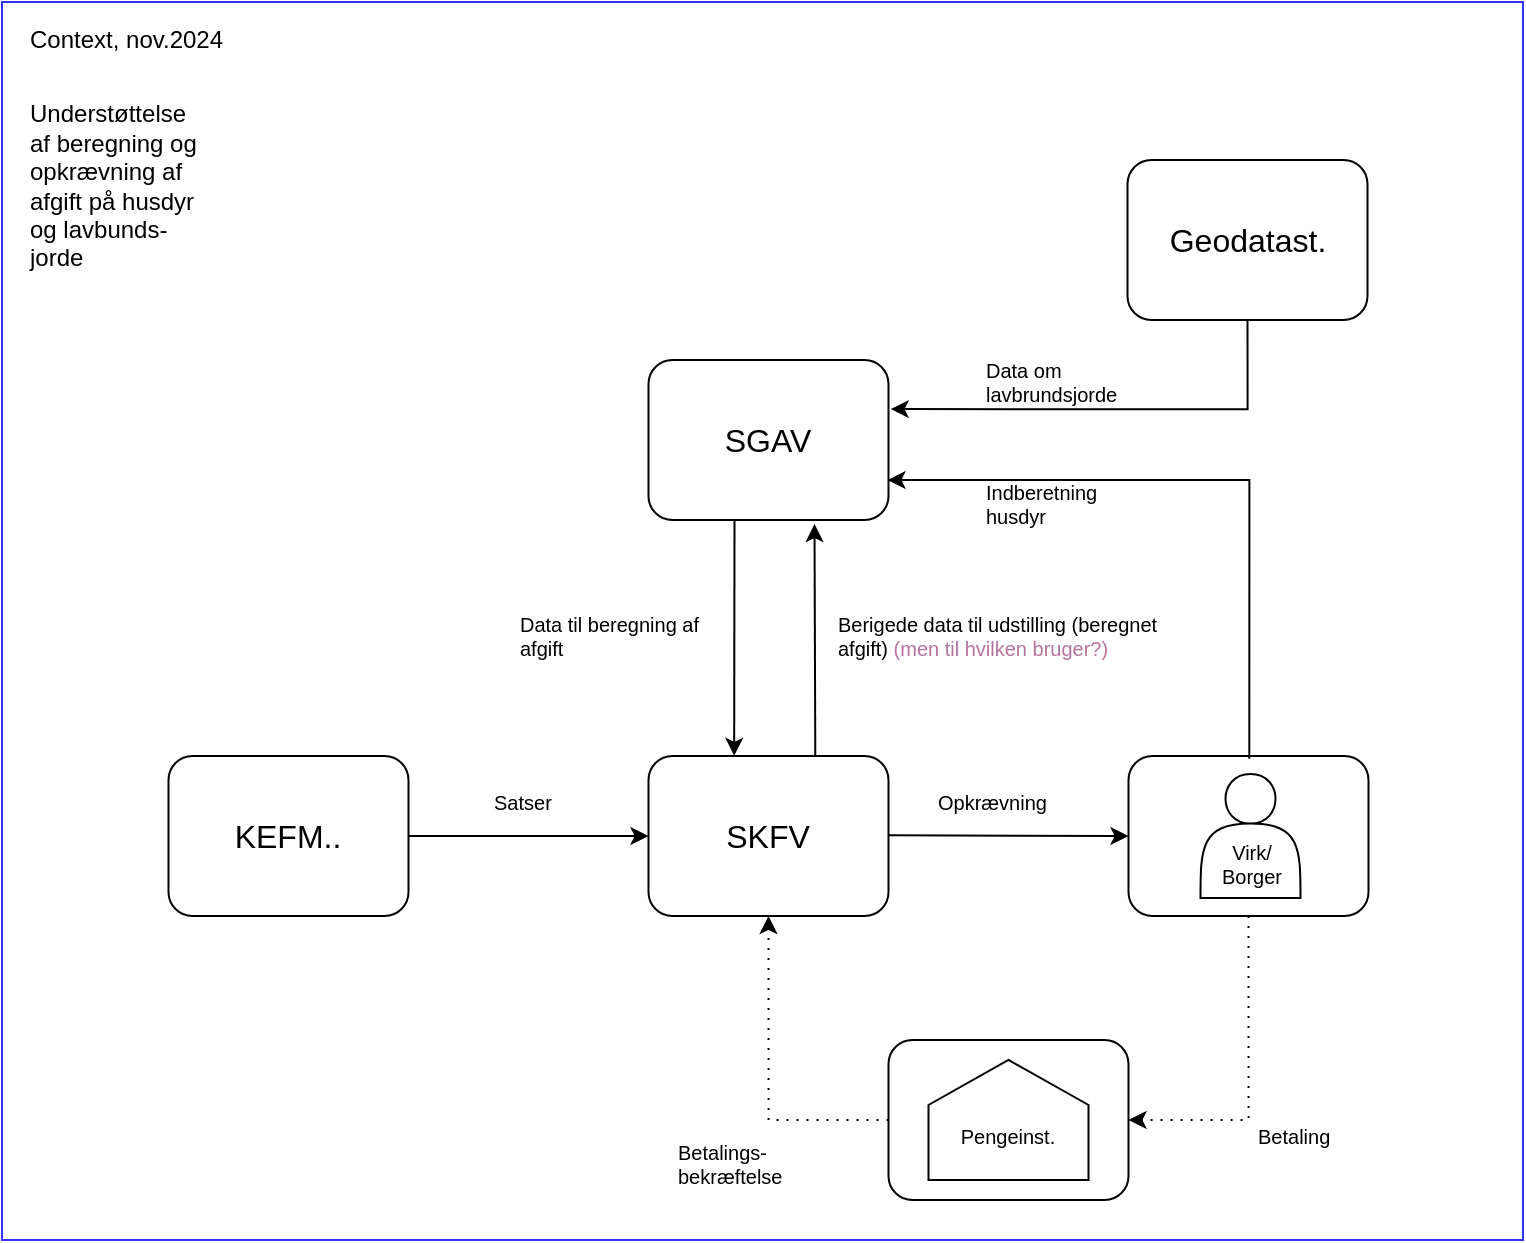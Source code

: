 <mxfile version="24.9.1">
  <diagram name="Page-1" id="S5U_yXKKdmuBEsmlaGM5">
    <mxGraphModel dx="1185" dy="632" grid="1" gridSize="10" guides="1" tooltips="1" connect="1" arrows="1" fold="1" page="1" pageScale="1" pageWidth="827" pageHeight="1169" math="0" shadow="0">
      <root>
        <mxCell id="0" />
        <mxCell id="1" parent="0" />
        <mxCell id="VAO1xHc-wEqoA3QT3B27-7" value="" style="rounded=1;whiteSpace=wrap;html=1;fontSize=16;fillColor=none;gradientColor=none;fillStyle=auto;" parent="1" vertex="1">
          <mxGeometry x="604.25" y="418" width="120" height="80" as="geometry" />
        </mxCell>
        <mxCell id="VAO1xHc-wEqoA3QT3B27-27" value="" style="rounded=0;whiteSpace=wrap;html=1;fillColor=none;strokeColor=#3333FF;" parent="1" vertex="1">
          <mxGeometry x="41" y="41" width="760.5" height="619" as="geometry" />
        </mxCell>
        <mxCell id="VAO1xHc-wEqoA3QT3B27-1" value="SGAV" style="rounded=1;whiteSpace=wrap;html=1;fontSize=16;align=center;" parent="1" vertex="1">
          <mxGeometry x="364.25" y="220" width="120" height="80" as="geometry" />
        </mxCell>
        <mxCell id="VAO1xHc-wEqoA3QT3B27-2" value="SKFV" style="rounded=1;whiteSpace=wrap;html=1;fontSize=16;align=center;" parent="1" vertex="1">
          <mxGeometry x="364.25" y="418" width="120" height="80" as="geometry" />
        </mxCell>
        <mxCell id="VAO1xHc-wEqoA3QT3B27-11" style="edgeStyle=orthogonalEdgeStyle;rounded=0;orthogonalLoop=1;jettySize=auto;html=1;" parent="1" source="VAO1xHc-wEqoA3QT3B27-4" target="VAO1xHc-wEqoA3QT3B27-2" edge="1">
          <mxGeometry relative="1" as="geometry" />
        </mxCell>
        <mxCell id="VAO1xHc-wEqoA3QT3B27-4" value="KEFM.." style="rounded=1;whiteSpace=wrap;html=1;fontSize=16;" parent="1" vertex="1">
          <mxGeometry x="124.25" y="418" width="120" height="80" as="geometry" />
        </mxCell>
        <mxCell id="VAO1xHc-wEqoA3QT3B27-6" value="" style="shape=actor;whiteSpace=wrap;html=1;" parent="1" vertex="1">
          <mxGeometry x="640.25" y="427" width="50" height="62" as="geometry" />
        </mxCell>
        <mxCell id="VAO1xHc-wEqoA3QT3B27-10" style="edgeStyle=orthogonalEdgeStyle;rounded=0;orthogonalLoop=1;jettySize=auto;html=1;entryX=0.993;entryY=0.733;entryDx=0;entryDy=0;entryPerimeter=0;curved=0;" parent="1" edge="1">
          <mxGeometry relative="1" as="geometry">
            <Array as="points">
              <mxPoint x="664.59" y="280.37" />
            </Array>
            <mxPoint x="664.654" y="419.37" as="sourcePoint" />
            <mxPoint x="483.75" y="280.01" as="targetPoint" />
          </mxGeometry>
        </mxCell>
        <mxCell id="VAO1xHc-wEqoA3QT3B27-14" style="rounded=0;orthogonalLoop=1;jettySize=auto;html=1;entryX=0.357;entryY=-0.001;entryDx=0;entryDy=0;entryPerimeter=0;" parent="1" target="VAO1xHc-wEqoA3QT3B27-2" edge="1">
          <mxGeometry relative="1" as="geometry">
            <mxPoint x="407.25" y="300" as="sourcePoint" />
            <mxPoint x="408.25" y="408" as="targetPoint" />
          </mxGeometry>
        </mxCell>
        <mxCell id="VAO1xHc-wEqoA3QT3B27-17" style="rounded=0;orthogonalLoop=1;jettySize=auto;html=1;startArrow=classic;startFill=1;endArrow=none;endFill=0;entryX=0.695;entryY=-0.031;entryDx=0;entryDy=0;entryPerimeter=0;" parent="1" edge="1">
          <mxGeometry relative="1" as="geometry">
            <mxPoint x="447.25" y="302" as="sourcePoint" />
            <mxPoint x="447.65" y="417.52" as="targetPoint" />
          </mxGeometry>
        </mxCell>
        <mxCell id="VAO1xHc-wEqoA3QT3B27-20" value="" style="rounded=1;whiteSpace=wrap;html=1;fontSize=16;fillColor=none;gradientColor=none;fillStyle=auto;" parent="1" vertex="1">
          <mxGeometry x="484.25" y="560" width="120" height="80" as="geometry" />
        </mxCell>
        <mxCell id="VAO1xHc-wEqoA3QT3B27-21" value="" style="shape=offPageConnector;whiteSpace=wrap;html=1;rotation=-180;" parent="1" vertex="1">
          <mxGeometry x="504.25" y="570" width="80" height="60" as="geometry" />
        </mxCell>
        <mxCell id="VAO1xHc-wEqoA3QT3B27-24" style="edgeStyle=orthogonalEdgeStyle;rounded=0;orthogonalLoop=1;jettySize=auto;html=1;entryX=1;entryY=0.5;entryDx=0;entryDy=0;dashed=1;dashPattern=1 4;exitX=0.5;exitY=1;exitDx=0;exitDy=0;" parent="1" source="VAO1xHc-wEqoA3QT3B27-7" target="VAO1xHc-wEqoA3QT3B27-20" edge="1">
          <mxGeometry relative="1" as="geometry">
            <mxPoint x="667.25" y="527" as="sourcePoint" />
          </mxGeometry>
        </mxCell>
        <mxCell id="VAO1xHc-wEqoA3QT3B27-22" value="&lt;font style=&quot;font-size: 10px;&quot;&gt;Virk/&lt;/font&gt;&lt;div style=&quot;font-size: 10px;&quot;&gt;&lt;font style=&quot;font-size: 10px;&quot;&gt;Borger&lt;/font&gt;&lt;/div&gt;" style="rounded=0;whiteSpace=wrap;html=1;strokeColor=none;fillColor=none;fontSize=10;" parent="1" vertex="1">
          <mxGeometry x="606.25" y="462" width="120" height="20" as="geometry" />
        </mxCell>
        <mxCell id="VAO1xHc-wEqoA3QT3B27-23" value="Pengeinst." style="rounded=0;whiteSpace=wrap;html=1;strokeColor=none;fillColor=none;fontSize=10;" parent="1" vertex="1">
          <mxGeometry x="483.75" y="598" width="120" height="20" as="geometry" />
        </mxCell>
        <mxCell id="VAO1xHc-wEqoA3QT3B27-25" style="edgeStyle=orthogonalEdgeStyle;rounded=0;orthogonalLoop=1;jettySize=auto;html=1;entryX=0.5;entryY=1;entryDx=0;entryDy=0;dashed=1;dashPattern=1 4;exitX=0;exitY=0.5;exitDx=0;exitDy=0;" parent="1" source="VAO1xHc-wEqoA3QT3B27-20" target="VAO1xHc-wEqoA3QT3B27-2" edge="1">
          <mxGeometry relative="1" as="geometry">
            <mxPoint x="484.25" y="500" as="sourcePoint" />
            <mxPoint x="424.25" y="580" as="targetPoint" />
          </mxGeometry>
        </mxCell>
        <mxCell id="VAO1xHc-wEqoA3QT3B27-28" value="Understøttelse af beregning og opkrævning af afgift på husdyr og lavbunds-jorde" style="rounded=0;whiteSpace=wrap;html=1;strokeColor=none;align=left;" parent="1" vertex="1">
          <mxGeometry x="53" y="83" width="87" height="100" as="geometry" />
        </mxCell>
        <mxCell id="VAO1xHc-wEqoA3QT3B27-31" value="" style="rounded=0;orthogonalLoop=1;jettySize=auto;html=1;strokeWidth=1;entryX=0;entryY=0.5;entryDx=0;entryDy=0;" parent="1" target="VAO1xHc-wEqoA3QT3B27-7" edge="1">
          <mxGeometry relative="1" as="geometry">
            <mxPoint x="484.25" y="457.667" as="sourcePoint" />
            <mxPoint x="567.25" y="459" as="targetPoint" />
          </mxGeometry>
        </mxCell>
        <mxCell id="VAO1xHc-wEqoA3QT3B27-34" value="Opkrævning" style="rounded=0;whiteSpace=wrap;html=1;strokeColor=none;align=left;fontSize=10;" parent="1" vertex="1">
          <mxGeometry x="507.25" y="431" width="75" height="20" as="geometry" />
        </mxCell>
        <mxCell id="VAO1xHc-wEqoA3QT3B27-35" value="Betaling" style="rounded=0;whiteSpace=wrap;html=1;strokeColor=none;align=left;fontSize=10;" parent="1" vertex="1">
          <mxGeometry x="667.25" y="598" width="75" height="20" as="geometry" />
        </mxCell>
        <mxCell id="VAO1xHc-wEqoA3QT3B27-36" value="Indberetning husdyr" style="rounded=0;whiteSpace=wrap;html=1;strokeColor=none;align=left;fontSize=10;" parent="1" vertex="1">
          <mxGeometry x="531.25" y="282" width="75" height="20" as="geometry" />
        </mxCell>
        <mxCell id="VAO1xHc-wEqoA3QT3B27-38" value="Betalings- bekræftelse" style="rounded=0;whiteSpace=wrap;html=1;strokeColor=none;align=left;fontSize=10;" parent="1" vertex="1">
          <mxGeometry x="377.25" y="602" width="75" height="40" as="geometry" />
        </mxCell>
        <mxCell id="VAO1xHc-wEqoA3QT3B27-39" value="Satser" style="rounded=0;whiteSpace=wrap;html=1;strokeColor=none;align=left;fontSize=10;" parent="1" vertex="1">
          <mxGeometry x="285.25" y="431" width="42" height="20" as="geometry" />
        </mxCell>
        <mxCell id="VAO1xHc-wEqoA3QT3B27-42" value="Berigede data til udstilling (beregnet afgift) &lt;font color=&quot;#b5739d&quot;&gt;(men til hvilken bruger?)&lt;/font&gt;" style="rounded=0;whiteSpace=wrap;html=1;strokeColor=none;align=left;fontSize=10;" parent="1" vertex="1">
          <mxGeometry x="457.25" y="348" width="162.75" height="20" as="geometry" />
        </mxCell>
        <mxCell id="VAO1xHc-wEqoA3QT3B27-44" value="Data til beregning af afgift" style="rounded=0;whiteSpace=wrap;html=1;strokeColor=none;align=left;fontSize=10;" parent="1" vertex="1">
          <mxGeometry x="298.25" y="348" width="100" height="20" as="geometry" />
        </mxCell>
        <mxCell id="VAO1xHc-wEqoA3QT3B27-45" value="Context, nov.2024" style="rounded=0;whiteSpace=wrap;html=1;strokeColor=none;align=left;" parent="1" vertex="1">
          <mxGeometry x="53" y="50" width="117" height="20" as="geometry" />
        </mxCell>
        <mxCell id="mVkR-Kg8UKBkq0qefMB4-1" value="Geodatast." style="rounded=1;whiteSpace=wrap;html=1;fontSize=16;align=center;" vertex="1" parent="1">
          <mxGeometry x="603.75" y="120" width="120" height="80" as="geometry" />
        </mxCell>
        <mxCell id="mVkR-Kg8UKBkq0qefMB4-2" style="edgeStyle=orthogonalEdgeStyle;rounded=0;orthogonalLoop=1;jettySize=auto;html=1;entryX=1.009;entryY=0.307;entryDx=0;entryDy=0;entryPerimeter=0;exitX=0.5;exitY=1;exitDx=0;exitDy=0;curved=0;" edge="1" parent="1" source="mVkR-Kg8UKBkq0qefMB4-1" target="VAO1xHc-wEqoA3QT3B27-1">
          <mxGeometry relative="1" as="geometry" />
        </mxCell>
        <mxCell id="mVkR-Kg8UKBkq0qefMB4-3" value="Data om lavbrundsjorde" style="rounded=0;whiteSpace=wrap;html=1;strokeColor=none;align=left;fontSize=10;" vertex="1" parent="1">
          <mxGeometry x="531.25" y="221" width="75" height="20" as="geometry" />
        </mxCell>
      </root>
    </mxGraphModel>
  </diagram>
</mxfile>
